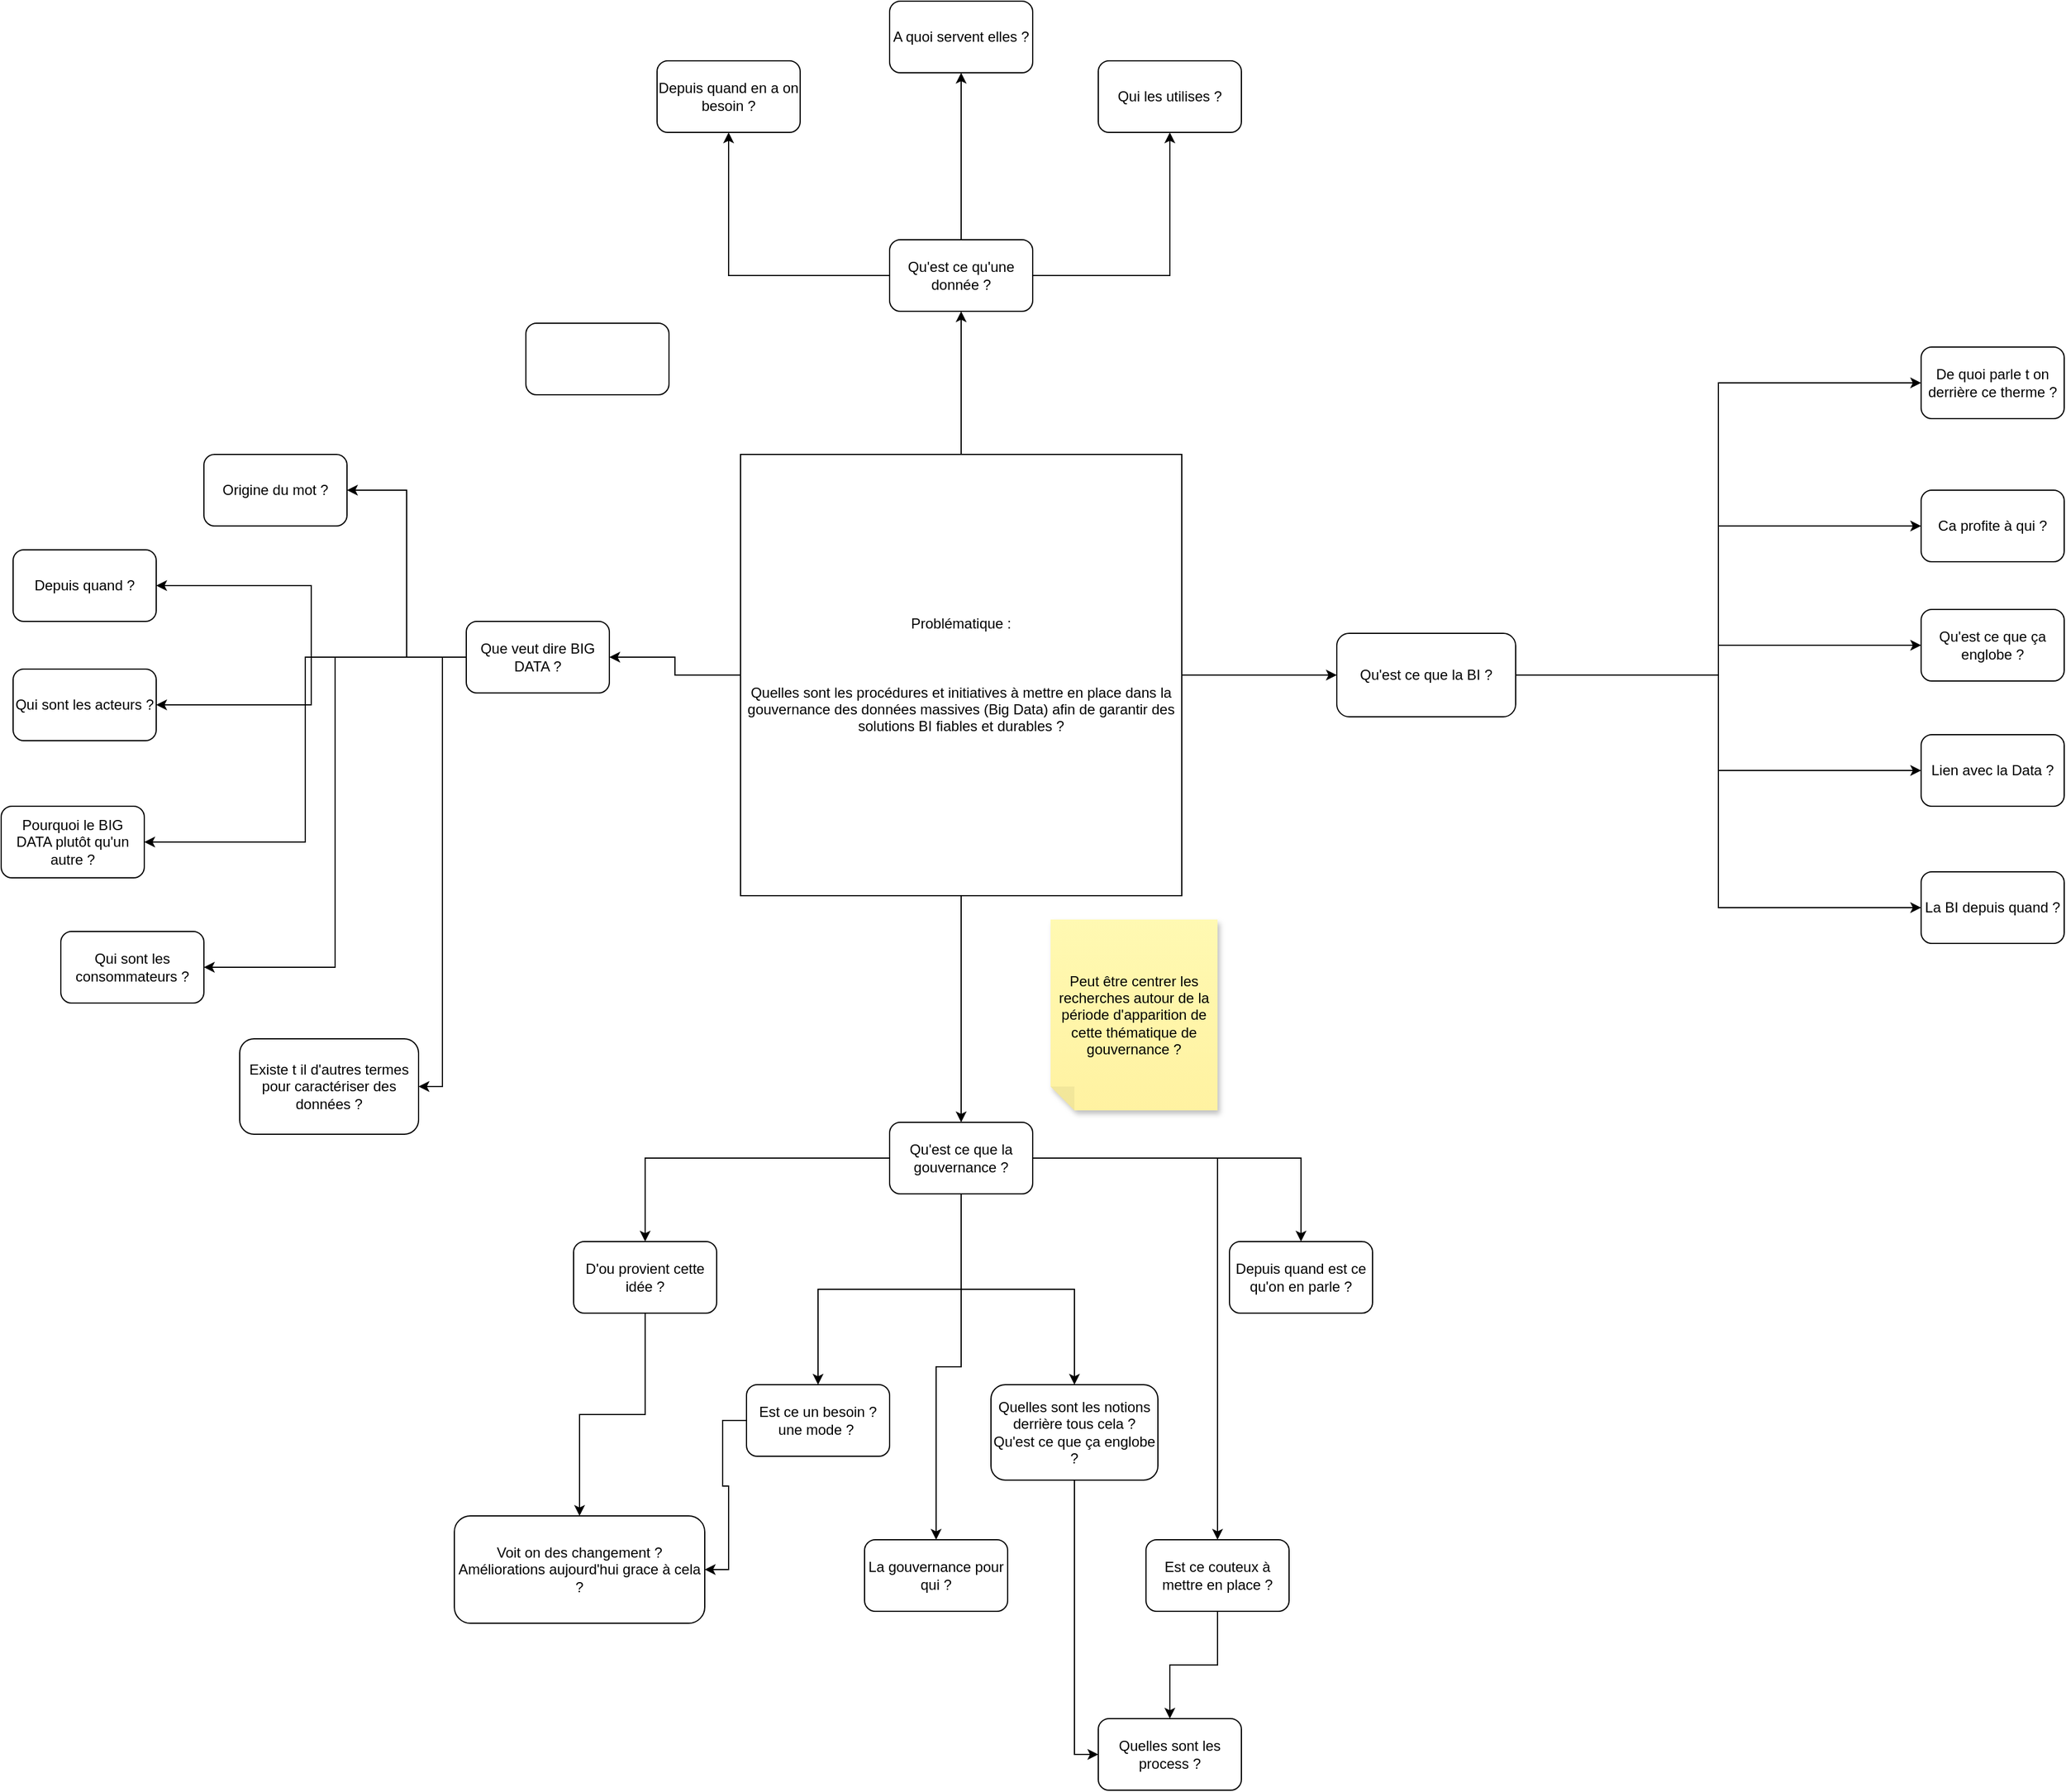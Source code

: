 <mxfile version="26.2.14">
  <diagram name="Page-1" id="BM_IvEIm8Wbc1WpMuyv8">
    <mxGraphModel dx="2285" dy="1998" grid="1" gridSize="10" guides="1" tooltips="1" connect="1" arrows="1" fold="1" page="1" pageScale="1" pageWidth="827" pageHeight="1169" math="0" shadow="0">
      <root>
        <mxCell id="0" />
        <mxCell id="1" parent="0" />
        <mxCell id="VfXzXKlpWksc_kGtRrbi-17" style="edgeStyle=orthogonalEdgeStyle;rounded=0;orthogonalLoop=1;jettySize=auto;html=1;entryX=0.5;entryY=1;entryDx=0;entryDy=0;" edge="1" parent="1" source="VfXzXKlpWksc_kGtRrbi-3" target="VfXzXKlpWksc_kGtRrbi-4">
          <mxGeometry relative="1" as="geometry" />
        </mxCell>
        <mxCell id="VfXzXKlpWksc_kGtRrbi-41" style="edgeStyle=orthogonalEdgeStyle;rounded=0;orthogonalLoop=1;jettySize=auto;html=1;" edge="1" parent="1" source="VfXzXKlpWksc_kGtRrbi-3" target="VfXzXKlpWksc_kGtRrbi-36">
          <mxGeometry relative="1" as="geometry" />
        </mxCell>
        <mxCell id="VfXzXKlpWksc_kGtRrbi-42" style="edgeStyle=orthogonalEdgeStyle;rounded=0;orthogonalLoop=1;jettySize=auto;html=1;" edge="1" parent="1" source="VfXzXKlpWksc_kGtRrbi-3" target="VfXzXKlpWksc_kGtRrbi-22">
          <mxGeometry relative="1" as="geometry" />
        </mxCell>
        <mxCell id="VfXzXKlpWksc_kGtRrbi-64" style="edgeStyle=orthogonalEdgeStyle;rounded=0;orthogonalLoop=1;jettySize=auto;html=1;entryX=0;entryY=0.5;entryDx=0;entryDy=0;" edge="1" parent="1" source="VfXzXKlpWksc_kGtRrbi-3" target="VfXzXKlpWksc_kGtRrbi-63">
          <mxGeometry relative="1" as="geometry" />
        </mxCell>
        <mxCell id="VfXzXKlpWksc_kGtRrbi-3" value="Problématique :&lt;div&gt;&lt;br&gt;&lt;/div&gt;&lt;div&gt;&lt;br&gt;&lt;div&gt;&lt;br&gt;&lt;/div&gt;&lt;div&gt;Quelles sont les procédures et initiatives à mettre en place dans la gouvernance des données massives (Big Data) afin de garantir des solutions BI fiables et durables ?&lt;/div&gt;&lt;/div&gt;" style="whiteSpace=wrap;html=1;aspect=fixed;fillColor=light-dark(#FFFFFF,#FF9933);" vertex="1" parent="1">
          <mxGeometry x="250" y="230" width="370" height="370" as="geometry" />
        </mxCell>
        <mxCell id="VfXzXKlpWksc_kGtRrbi-18" style="edgeStyle=orthogonalEdgeStyle;rounded=0;orthogonalLoop=1;jettySize=auto;html=1;" edge="1" parent="1" source="VfXzXKlpWksc_kGtRrbi-4" target="VfXzXKlpWksc_kGtRrbi-14">
          <mxGeometry relative="1" as="geometry" />
        </mxCell>
        <mxCell id="VfXzXKlpWksc_kGtRrbi-19" style="edgeStyle=orthogonalEdgeStyle;rounded=0;orthogonalLoop=1;jettySize=auto;html=1;entryX=0.5;entryY=1;entryDx=0;entryDy=0;" edge="1" parent="1" source="VfXzXKlpWksc_kGtRrbi-4" target="VfXzXKlpWksc_kGtRrbi-15">
          <mxGeometry relative="1" as="geometry" />
        </mxCell>
        <mxCell id="VfXzXKlpWksc_kGtRrbi-20" style="edgeStyle=orthogonalEdgeStyle;rounded=0;orthogonalLoop=1;jettySize=auto;html=1;" edge="1" parent="1" source="VfXzXKlpWksc_kGtRrbi-4" target="VfXzXKlpWksc_kGtRrbi-16">
          <mxGeometry relative="1" as="geometry" />
        </mxCell>
        <mxCell id="VfXzXKlpWksc_kGtRrbi-4" value="Qu&#39;est ce qu&#39;une donnée ?" style="rounded=1;whiteSpace=wrap;html=1;fillColor=light-dark(#FFFFFF,#009999);" vertex="1" parent="1">
          <mxGeometry x="375" y="50" width="120" height="60" as="geometry" />
        </mxCell>
        <mxCell id="VfXzXKlpWksc_kGtRrbi-14" value="Qui les utilises ?" style="rounded=1;whiteSpace=wrap;html=1;fillColor=light-dark(#FFFFFF,#009999);" vertex="1" parent="1">
          <mxGeometry x="550" y="-100" width="120" height="60" as="geometry" />
        </mxCell>
        <mxCell id="VfXzXKlpWksc_kGtRrbi-15" value="A quoi servent elles ?" style="rounded=1;whiteSpace=wrap;html=1;fillColor=light-dark(#FFFFFF,#009999);" vertex="1" parent="1">
          <mxGeometry x="375" y="-150" width="120" height="60" as="geometry" />
        </mxCell>
        <mxCell id="VfXzXKlpWksc_kGtRrbi-16" value="Depuis quand en a on besoin ?" style="rounded=1;whiteSpace=wrap;html=1;fillColor=light-dark(#FFFFFF,#009999);" vertex="1" parent="1">
          <mxGeometry x="180" y="-100" width="120" height="60" as="geometry" />
        </mxCell>
        <mxCell id="VfXzXKlpWksc_kGtRrbi-21" value="" style="rounded=1;whiteSpace=wrap;html=1;fillColor=light-dark(#FFFFFF,#99004D);" vertex="1" parent="1">
          <mxGeometry x="70" y="120" width="120" height="60" as="geometry" />
        </mxCell>
        <mxCell id="VfXzXKlpWksc_kGtRrbi-30" style="edgeStyle=orthogonalEdgeStyle;rounded=0;orthogonalLoop=1;jettySize=auto;html=1;entryX=1;entryY=0.5;entryDx=0;entryDy=0;" edge="1" parent="1" source="VfXzXKlpWksc_kGtRrbi-22" target="VfXzXKlpWksc_kGtRrbi-23">
          <mxGeometry relative="1" as="geometry" />
        </mxCell>
        <mxCell id="VfXzXKlpWksc_kGtRrbi-31" style="edgeStyle=orthogonalEdgeStyle;rounded=0;orthogonalLoop=1;jettySize=auto;html=1;" edge="1" parent="1" source="VfXzXKlpWksc_kGtRrbi-22" target="VfXzXKlpWksc_kGtRrbi-24">
          <mxGeometry relative="1" as="geometry" />
        </mxCell>
        <mxCell id="VfXzXKlpWksc_kGtRrbi-32" style="edgeStyle=orthogonalEdgeStyle;rounded=0;orthogonalLoop=1;jettySize=auto;html=1;entryX=1;entryY=0.5;entryDx=0;entryDy=0;" edge="1" parent="1" source="VfXzXKlpWksc_kGtRrbi-22" target="VfXzXKlpWksc_kGtRrbi-25">
          <mxGeometry relative="1" as="geometry" />
        </mxCell>
        <mxCell id="VfXzXKlpWksc_kGtRrbi-33" style="edgeStyle=orthogonalEdgeStyle;rounded=0;orthogonalLoop=1;jettySize=auto;html=1;entryX=1;entryY=0.5;entryDx=0;entryDy=0;" edge="1" parent="1" source="VfXzXKlpWksc_kGtRrbi-22" target="VfXzXKlpWksc_kGtRrbi-28">
          <mxGeometry relative="1" as="geometry" />
        </mxCell>
        <mxCell id="VfXzXKlpWksc_kGtRrbi-34" style="edgeStyle=orthogonalEdgeStyle;rounded=0;orthogonalLoop=1;jettySize=auto;html=1;entryX=1;entryY=0.5;entryDx=0;entryDy=0;" edge="1" parent="1" source="VfXzXKlpWksc_kGtRrbi-22" target="VfXzXKlpWksc_kGtRrbi-26">
          <mxGeometry relative="1" as="geometry" />
        </mxCell>
        <mxCell id="VfXzXKlpWksc_kGtRrbi-35" style="edgeStyle=orthogonalEdgeStyle;rounded=0;orthogonalLoop=1;jettySize=auto;html=1;entryX=1;entryY=0.5;entryDx=0;entryDy=0;" edge="1" parent="1" source="VfXzXKlpWksc_kGtRrbi-22" target="VfXzXKlpWksc_kGtRrbi-29">
          <mxGeometry relative="1" as="geometry" />
        </mxCell>
        <mxCell id="VfXzXKlpWksc_kGtRrbi-22" value="Que veut dire BIG DATA ?" style="rounded=1;whiteSpace=wrap;html=1;fillColor=light-dark(#FFFFFF,#999900);" vertex="1" parent="1">
          <mxGeometry x="20" y="370" width="120" height="60" as="geometry" />
        </mxCell>
        <mxCell id="VfXzXKlpWksc_kGtRrbi-23" value="Origine du mot ?" style="rounded=1;whiteSpace=wrap;html=1;fillColor=light-dark(#FFFFFF,#999900);" vertex="1" parent="1">
          <mxGeometry x="-200" y="230" width="120" height="60" as="geometry" />
        </mxCell>
        <mxCell id="VfXzXKlpWksc_kGtRrbi-24" value="Depuis quand ?" style="rounded=1;whiteSpace=wrap;html=1;fillColor=light-dark(#FFFFFF,#999900);" vertex="1" parent="1">
          <mxGeometry x="-360" y="310" width="120" height="60" as="geometry" />
        </mxCell>
        <mxCell id="VfXzXKlpWksc_kGtRrbi-25" value="Qui sont les acteurs ?" style="rounded=1;whiteSpace=wrap;html=1;fillColor=light-dark(#FFFFFF,#999900);" vertex="1" parent="1">
          <mxGeometry x="-360" y="410" width="120" height="60" as="geometry" />
        </mxCell>
        <mxCell id="VfXzXKlpWksc_kGtRrbi-26" value="Qui sont les consommateurs ?" style="rounded=1;whiteSpace=wrap;html=1;fillColor=light-dark(#FFFFFF,#999900);" vertex="1" parent="1">
          <mxGeometry x="-320" y="630" width="120" height="60" as="geometry" />
        </mxCell>
        <mxCell id="VfXzXKlpWksc_kGtRrbi-28" value="Pourquoi le BIG DATA plutôt qu&#39;un autre ?" style="rounded=1;whiteSpace=wrap;html=1;fillColor=light-dark(#FFFFFF,#999900);" vertex="1" parent="1">
          <mxGeometry x="-370" y="525" width="120" height="60" as="geometry" />
        </mxCell>
        <mxCell id="VfXzXKlpWksc_kGtRrbi-29" value="Existe t il d&#39;autres termes pour caractériser des données ?" style="rounded=1;whiteSpace=wrap;html=1;fillColor=light-dark(#FFFFFF,#999900);" vertex="1" parent="1">
          <mxGeometry x="-170" y="720" width="150" height="80" as="geometry" />
        </mxCell>
        <mxCell id="VfXzXKlpWksc_kGtRrbi-43" style="edgeStyle=orthogonalEdgeStyle;rounded=0;orthogonalLoop=1;jettySize=auto;html=1;entryX=0.5;entryY=0;entryDx=0;entryDy=0;" edge="1" parent="1" source="VfXzXKlpWksc_kGtRrbi-36" target="VfXzXKlpWksc_kGtRrbi-37">
          <mxGeometry relative="1" as="geometry" />
        </mxCell>
        <mxCell id="VfXzXKlpWksc_kGtRrbi-44" style="edgeStyle=orthogonalEdgeStyle;rounded=0;orthogonalLoop=1;jettySize=auto;html=1;entryX=0.5;entryY=0;entryDx=0;entryDy=0;" edge="1" parent="1" source="VfXzXKlpWksc_kGtRrbi-36" target="VfXzXKlpWksc_kGtRrbi-38">
          <mxGeometry relative="1" as="geometry" />
        </mxCell>
        <mxCell id="VfXzXKlpWksc_kGtRrbi-45" style="edgeStyle=orthogonalEdgeStyle;rounded=0;orthogonalLoop=1;jettySize=auto;html=1;entryX=0.5;entryY=0;entryDx=0;entryDy=0;" edge="1" parent="1" source="VfXzXKlpWksc_kGtRrbi-36" target="VfXzXKlpWksc_kGtRrbi-39">
          <mxGeometry relative="1" as="geometry" />
        </mxCell>
        <mxCell id="VfXzXKlpWksc_kGtRrbi-46" style="edgeStyle=orthogonalEdgeStyle;rounded=0;orthogonalLoop=1;jettySize=auto;html=1;entryX=0.5;entryY=0;entryDx=0;entryDy=0;" edge="1" parent="1" source="VfXzXKlpWksc_kGtRrbi-36" target="VfXzXKlpWksc_kGtRrbi-40">
          <mxGeometry relative="1" as="geometry" />
        </mxCell>
        <mxCell id="VfXzXKlpWksc_kGtRrbi-49" style="edgeStyle=orthogonalEdgeStyle;rounded=0;orthogonalLoop=1;jettySize=auto;html=1;entryX=0.5;entryY=0;entryDx=0;entryDy=0;" edge="1" parent="1" source="VfXzXKlpWksc_kGtRrbi-36" target="VfXzXKlpWksc_kGtRrbi-48">
          <mxGeometry relative="1" as="geometry" />
        </mxCell>
        <mxCell id="VfXzXKlpWksc_kGtRrbi-50" style="edgeStyle=orthogonalEdgeStyle;rounded=0;orthogonalLoop=1;jettySize=auto;html=1;entryX=0.5;entryY=0;entryDx=0;entryDy=0;" edge="1" parent="1" source="VfXzXKlpWksc_kGtRrbi-36" target="VfXzXKlpWksc_kGtRrbi-47">
          <mxGeometry relative="1" as="geometry" />
        </mxCell>
        <mxCell id="VfXzXKlpWksc_kGtRrbi-36" value="Qu&#39;est ce que la gouvernance ?" style="rounded=1;whiteSpace=wrap;html=1;fillColor=light-dark(#FFFFFF,#004C99);" vertex="1" parent="1">
          <mxGeometry x="375" y="790" width="120" height="60" as="geometry" />
        </mxCell>
        <mxCell id="VfXzXKlpWksc_kGtRrbi-56" style="edgeStyle=orthogonalEdgeStyle;rounded=0;orthogonalLoop=1;jettySize=auto;html=1;" edge="1" parent="1" source="VfXzXKlpWksc_kGtRrbi-37" target="VfXzXKlpWksc_kGtRrbi-55">
          <mxGeometry relative="1" as="geometry" />
        </mxCell>
        <mxCell id="VfXzXKlpWksc_kGtRrbi-37" value="D&#39;ou provient cette idée ?" style="rounded=1;whiteSpace=wrap;html=1;fillColor=light-dark(#FFFFFF,#004C99);" vertex="1" parent="1">
          <mxGeometry x="110" y="890" width="120" height="60" as="geometry" />
        </mxCell>
        <mxCell id="VfXzXKlpWksc_kGtRrbi-57" style="edgeStyle=orthogonalEdgeStyle;rounded=0;orthogonalLoop=1;jettySize=auto;html=1;entryX=1;entryY=0.5;entryDx=0;entryDy=0;" edge="1" parent="1" source="VfXzXKlpWksc_kGtRrbi-38" target="VfXzXKlpWksc_kGtRrbi-55">
          <mxGeometry relative="1" as="geometry" />
        </mxCell>
        <mxCell id="VfXzXKlpWksc_kGtRrbi-38" value="Est ce un besoin ? une mode ?&amp;nbsp;" style="rounded=1;whiteSpace=wrap;html=1;fillColor=light-dark(#FFFFFF,#004C99);" vertex="1" parent="1">
          <mxGeometry x="255" y="1010" width="120" height="60" as="geometry" />
        </mxCell>
        <mxCell id="VfXzXKlpWksc_kGtRrbi-39" value="Quelles sont les notions derrière tous cela ? Qu&#39;est ce que ça englobe ?" style="rounded=1;whiteSpace=wrap;html=1;fillColor=light-dark(#FFFFFF,#004C99);" vertex="1" parent="1">
          <mxGeometry x="460" y="1010" width="140" height="80" as="geometry" />
        </mxCell>
        <mxCell id="VfXzXKlpWksc_kGtRrbi-40" value="Depuis quand est ce qu&#39;on en parle ?" style="rounded=1;whiteSpace=wrap;html=1;fillColor=light-dark(#FFFFFF,#004C99);" vertex="1" parent="1">
          <mxGeometry x="660" y="890" width="120" height="60" as="geometry" />
        </mxCell>
        <mxCell id="VfXzXKlpWksc_kGtRrbi-53" style="edgeStyle=orthogonalEdgeStyle;rounded=0;orthogonalLoop=1;jettySize=auto;html=1;" edge="1" parent="1" source="VfXzXKlpWksc_kGtRrbi-47" target="VfXzXKlpWksc_kGtRrbi-51">
          <mxGeometry relative="1" as="geometry" />
        </mxCell>
        <mxCell id="VfXzXKlpWksc_kGtRrbi-47" value="Est ce couteux à mettre en place ?" style="rounded=1;whiteSpace=wrap;html=1;fillColor=light-dark(#FFFFFF,#004C99);" vertex="1" parent="1">
          <mxGeometry x="590" y="1140" width="120" height="60" as="geometry" />
        </mxCell>
        <mxCell id="VfXzXKlpWksc_kGtRrbi-48" value="La gouvernance pour qui ?" style="rounded=1;whiteSpace=wrap;html=1;fillColor=light-dark(#FFFFFF,#004C99);" vertex="1" parent="1">
          <mxGeometry x="354" y="1140" width="120" height="60" as="geometry" />
        </mxCell>
        <mxCell id="VfXzXKlpWksc_kGtRrbi-51" value="Quelles sont les process ?" style="rounded=1;whiteSpace=wrap;html=1;fillColor=light-dark(#FFFFFF,#004C99);" vertex="1" parent="1">
          <mxGeometry x="550" y="1290" width="120" height="60" as="geometry" />
        </mxCell>
        <mxCell id="VfXzXKlpWksc_kGtRrbi-54" style="edgeStyle=orthogonalEdgeStyle;rounded=0;orthogonalLoop=1;jettySize=auto;html=1;entryX=0;entryY=0.5;entryDx=0;entryDy=0;" edge="1" parent="1" source="VfXzXKlpWksc_kGtRrbi-39" target="VfXzXKlpWksc_kGtRrbi-51">
          <mxGeometry relative="1" as="geometry">
            <mxPoint x="480" y="1320" as="targetPoint" />
          </mxGeometry>
        </mxCell>
        <mxCell id="VfXzXKlpWksc_kGtRrbi-55" value="Voit on des changement ? Améliorations aujourd&#39;hui grace à cela ?" style="rounded=1;whiteSpace=wrap;html=1;fillColor=light-dark(#FFFFFF,#004C99);" vertex="1" parent="1">
          <mxGeometry x="10" y="1120" width="210" height="90" as="geometry" />
        </mxCell>
        <mxCell id="VfXzXKlpWksc_kGtRrbi-62" value="Peut être centrer les recherches autour de la période d&#39;apparition de cette thématique de gouvernance ?" style="shape=note;whiteSpace=wrap;html=1;backgroundOutline=1;fontColor=#000000;darkOpacity=0.05;fillColor=#FFF9B2;strokeColor=none;fillStyle=solid;direction=west;gradientDirection=north;gradientColor=#FFF2A1;shadow=1;size=20;pointerEvents=1;" vertex="1" parent="1">
          <mxGeometry x="510" y="620" width="140" height="160" as="geometry" />
        </mxCell>
        <mxCell id="VfXzXKlpWksc_kGtRrbi-70" style="edgeStyle=orthogonalEdgeStyle;rounded=0;orthogonalLoop=1;jettySize=auto;html=1;entryX=0;entryY=0.5;entryDx=0;entryDy=0;" edge="1" parent="1" source="VfXzXKlpWksc_kGtRrbi-63" target="VfXzXKlpWksc_kGtRrbi-65">
          <mxGeometry relative="1" as="geometry" />
        </mxCell>
        <mxCell id="VfXzXKlpWksc_kGtRrbi-71" style="edgeStyle=orthogonalEdgeStyle;rounded=0;orthogonalLoop=1;jettySize=auto;html=1;" edge="1" parent="1" source="VfXzXKlpWksc_kGtRrbi-63" target="VfXzXKlpWksc_kGtRrbi-66">
          <mxGeometry relative="1" as="geometry" />
        </mxCell>
        <mxCell id="VfXzXKlpWksc_kGtRrbi-72" style="edgeStyle=orthogonalEdgeStyle;rounded=0;orthogonalLoop=1;jettySize=auto;html=1;entryX=0;entryY=0.5;entryDx=0;entryDy=0;" edge="1" parent="1" source="VfXzXKlpWksc_kGtRrbi-63" target="VfXzXKlpWksc_kGtRrbi-67">
          <mxGeometry relative="1" as="geometry" />
        </mxCell>
        <mxCell id="VfXzXKlpWksc_kGtRrbi-73" style="edgeStyle=orthogonalEdgeStyle;rounded=0;orthogonalLoop=1;jettySize=auto;html=1;entryX=0;entryY=0.5;entryDx=0;entryDy=0;" edge="1" parent="1" source="VfXzXKlpWksc_kGtRrbi-63" target="VfXzXKlpWksc_kGtRrbi-68">
          <mxGeometry relative="1" as="geometry" />
        </mxCell>
        <mxCell id="VfXzXKlpWksc_kGtRrbi-74" style="edgeStyle=orthogonalEdgeStyle;rounded=0;orthogonalLoop=1;jettySize=auto;html=1;entryX=0;entryY=0.5;entryDx=0;entryDy=0;" edge="1" parent="1" source="VfXzXKlpWksc_kGtRrbi-63" target="VfXzXKlpWksc_kGtRrbi-69">
          <mxGeometry relative="1" as="geometry" />
        </mxCell>
        <mxCell id="VfXzXKlpWksc_kGtRrbi-63" value="Qu&#39;est ce que la BI ?" style="rounded=1;whiteSpace=wrap;html=1;fillColor=light-dark(#FFFFFF,#99004D);" vertex="1" parent="1">
          <mxGeometry x="750" y="380" width="150" height="70" as="geometry" />
        </mxCell>
        <mxCell id="VfXzXKlpWksc_kGtRrbi-65" value="De quoi parle t on derrière ce therme ?" style="rounded=1;whiteSpace=wrap;html=1;fillColor=light-dark(#FFFFFF,#99004D);" vertex="1" parent="1">
          <mxGeometry x="1240" y="140" width="120" height="60" as="geometry" />
        </mxCell>
        <mxCell id="VfXzXKlpWksc_kGtRrbi-66" value="Qu&#39;est ce que ça englobe ?" style="rounded=1;whiteSpace=wrap;html=1;fillColor=light-dark(#FFFFFF,#99004D);" vertex="1" parent="1">
          <mxGeometry x="1240" y="360" width="120" height="60" as="geometry" />
        </mxCell>
        <mxCell id="VfXzXKlpWksc_kGtRrbi-67" value="La BI depuis quand ?" style="rounded=1;whiteSpace=wrap;html=1;fillColor=light-dark(#FFFFFF,#99004D);" vertex="1" parent="1">
          <mxGeometry x="1240" y="580" width="120" height="60" as="geometry" />
        </mxCell>
        <mxCell id="VfXzXKlpWksc_kGtRrbi-68" value="Lien avec la Data ?" style="rounded=1;whiteSpace=wrap;html=1;fillColor=light-dark(#FFFFFF,#99004D);" vertex="1" parent="1">
          <mxGeometry x="1240" y="465" width="120" height="60" as="geometry" />
        </mxCell>
        <mxCell id="VfXzXKlpWksc_kGtRrbi-69" value="Ca profite à qui ?" style="rounded=1;whiteSpace=wrap;html=1;fillColor=light-dark(#FFFFFF,#99004D);" vertex="1" parent="1">
          <mxGeometry x="1240" y="260" width="120" height="60" as="geometry" />
        </mxCell>
      </root>
    </mxGraphModel>
  </diagram>
</mxfile>
